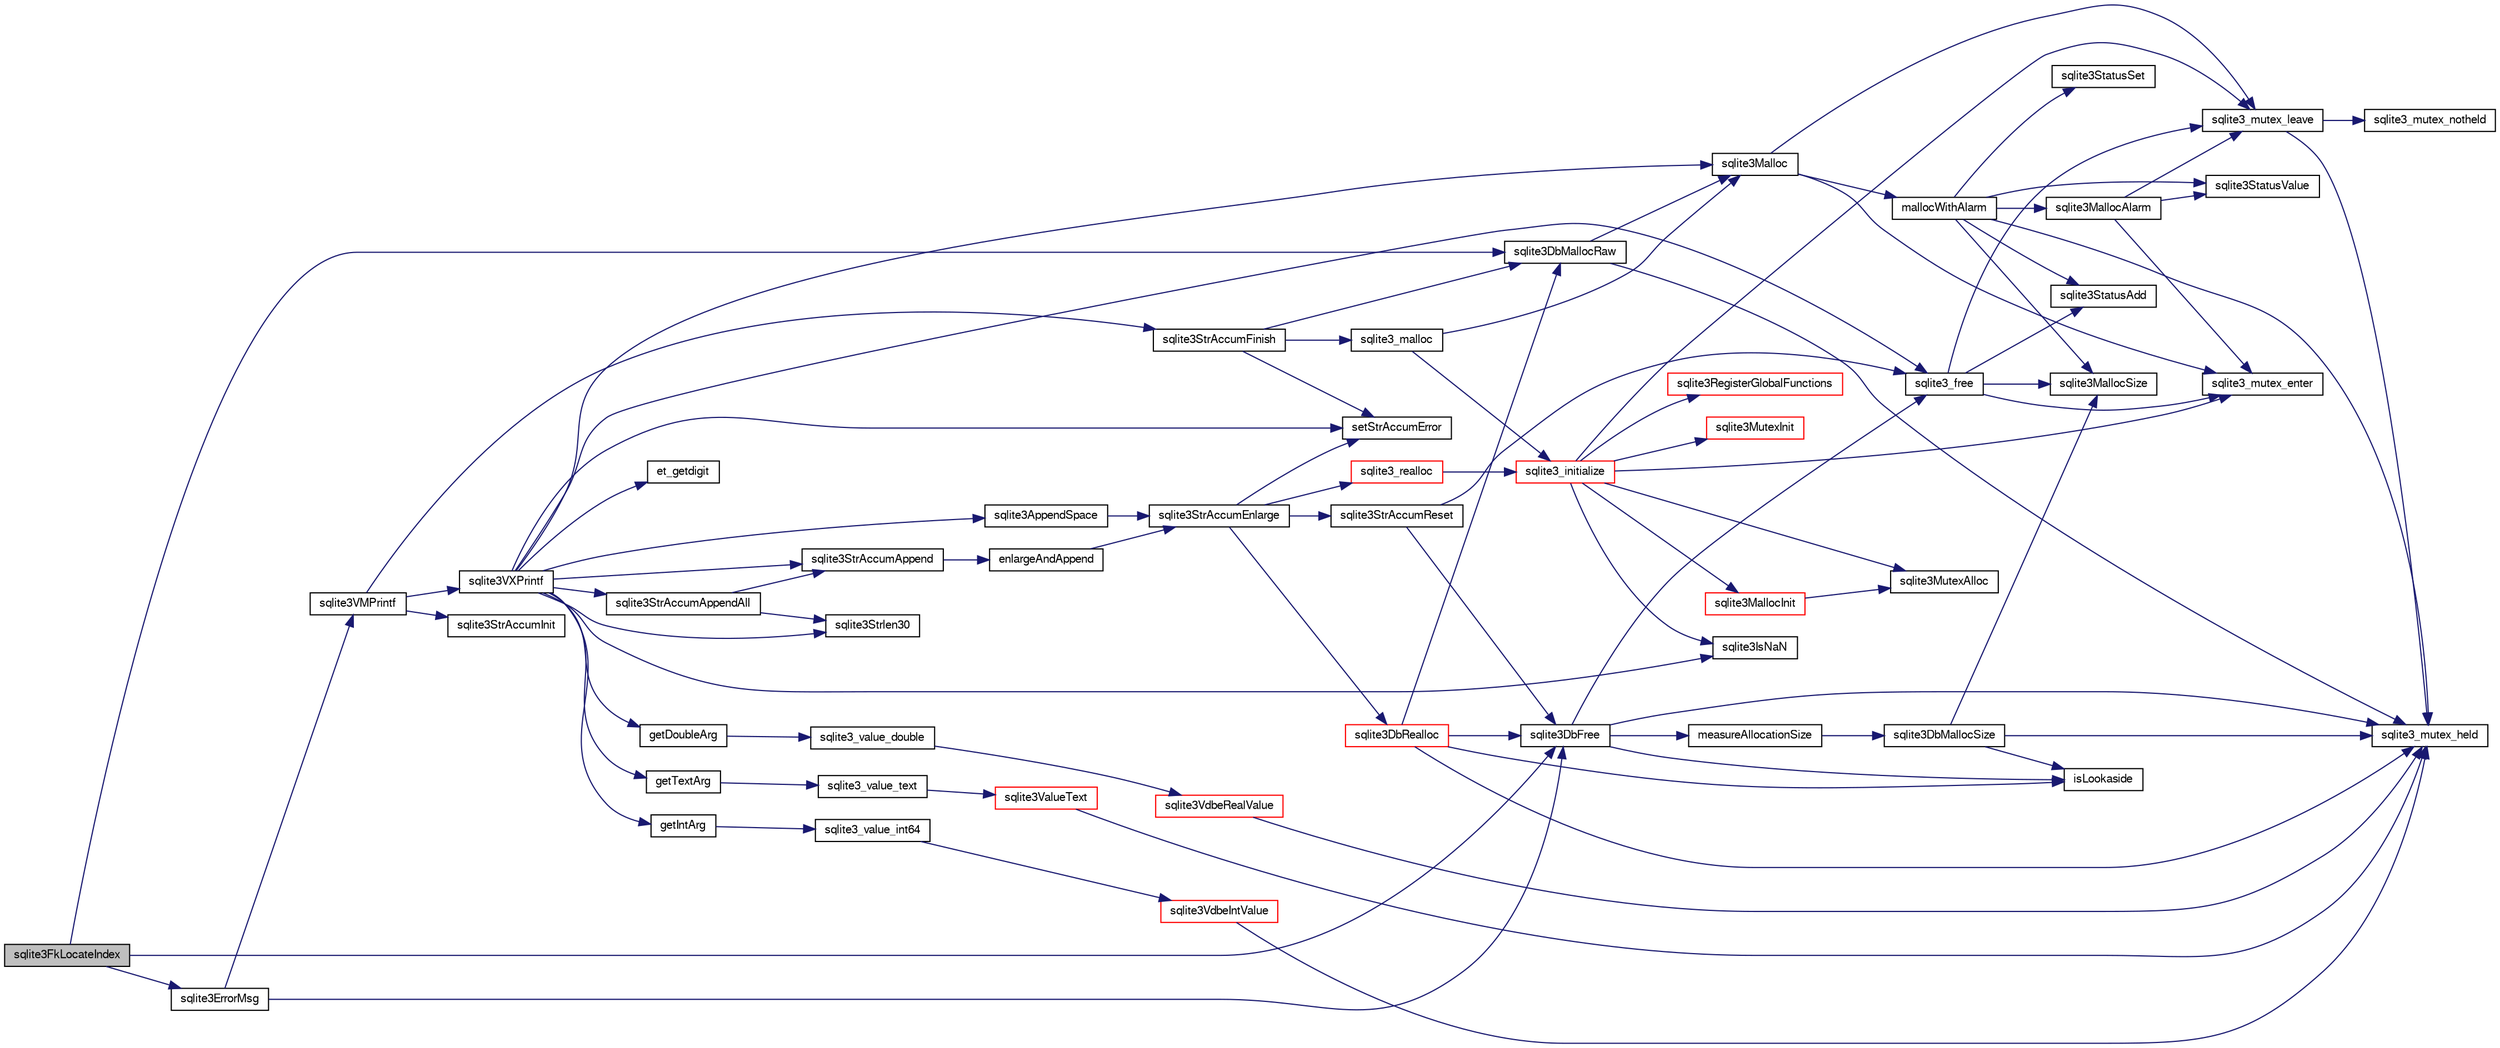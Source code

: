 digraph "sqlite3FkLocateIndex"
{
  edge [fontname="FreeSans",fontsize="10",labelfontname="FreeSans",labelfontsize="10"];
  node [fontname="FreeSans",fontsize="10",shape=record];
  rankdir="LR";
  Node549018 [label="sqlite3FkLocateIndex",height=0.2,width=0.4,color="black", fillcolor="grey75", style="filled", fontcolor="black"];
  Node549018 -> Node549019 [color="midnightblue",fontsize="10",style="solid",fontname="FreeSans"];
  Node549019 [label="sqlite3DbMallocRaw",height=0.2,width=0.4,color="black", fillcolor="white", style="filled",URL="$sqlite3_8c.html#abbe8be0cf7175e11ddc3e2218fad924e"];
  Node549019 -> Node549020 [color="midnightblue",fontsize="10",style="solid",fontname="FreeSans"];
  Node549020 [label="sqlite3_mutex_held",height=0.2,width=0.4,color="black", fillcolor="white", style="filled",URL="$sqlite3_8c.html#acf77da68932b6bc163c5e68547ecc3e7"];
  Node549019 -> Node549021 [color="midnightblue",fontsize="10",style="solid",fontname="FreeSans"];
  Node549021 [label="sqlite3Malloc",height=0.2,width=0.4,color="black", fillcolor="white", style="filled",URL="$sqlite3_8c.html#a361a2eaa846b1885f123abe46f5d8b2b"];
  Node549021 -> Node549022 [color="midnightblue",fontsize="10",style="solid",fontname="FreeSans"];
  Node549022 [label="sqlite3_mutex_enter",height=0.2,width=0.4,color="black", fillcolor="white", style="filled",URL="$sqlite3_8c.html#a1c12cde690bd89f104de5cbad12a6bf5"];
  Node549021 -> Node549023 [color="midnightblue",fontsize="10",style="solid",fontname="FreeSans"];
  Node549023 [label="mallocWithAlarm",height=0.2,width=0.4,color="black", fillcolor="white", style="filled",URL="$sqlite3_8c.html#ab070d5cf8e48ec8a6a43cf025d48598b"];
  Node549023 -> Node549020 [color="midnightblue",fontsize="10",style="solid",fontname="FreeSans"];
  Node549023 -> Node549024 [color="midnightblue",fontsize="10",style="solid",fontname="FreeSans"];
  Node549024 [label="sqlite3StatusSet",height=0.2,width=0.4,color="black", fillcolor="white", style="filled",URL="$sqlite3_8c.html#afec7586c01fcb5ea17dc9d7725a589d9"];
  Node549023 -> Node549025 [color="midnightblue",fontsize="10",style="solid",fontname="FreeSans"];
  Node549025 [label="sqlite3StatusValue",height=0.2,width=0.4,color="black", fillcolor="white", style="filled",URL="$sqlite3_8c.html#a30b8ac296c6e200c1fa57708d52c6ef6"];
  Node549023 -> Node549026 [color="midnightblue",fontsize="10",style="solid",fontname="FreeSans"];
  Node549026 [label="sqlite3MallocAlarm",height=0.2,width=0.4,color="black", fillcolor="white", style="filled",URL="$sqlite3_8c.html#ada66988e8471d1198f3219c062377508"];
  Node549026 -> Node549025 [color="midnightblue",fontsize="10",style="solid",fontname="FreeSans"];
  Node549026 -> Node549027 [color="midnightblue",fontsize="10",style="solid",fontname="FreeSans"];
  Node549027 [label="sqlite3_mutex_leave",height=0.2,width=0.4,color="black", fillcolor="white", style="filled",URL="$sqlite3_8c.html#a5838d235601dbd3c1fa993555c6bcc93"];
  Node549027 -> Node549020 [color="midnightblue",fontsize="10",style="solid",fontname="FreeSans"];
  Node549027 -> Node549028 [color="midnightblue",fontsize="10",style="solid",fontname="FreeSans"];
  Node549028 [label="sqlite3_mutex_notheld",height=0.2,width=0.4,color="black", fillcolor="white", style="filled",URL="$sqlite3_8c.html#a83967c837c1c000d3b5adcfaa688f5dc"];
  Node549026 -> Node549022 [color="midnightblue",fontsize="10",style="solid",fontname="FreeSans"];
  Node549023 -> Node549029 [color="midnightblue",fontsize="10",style="solid",fontname="FreeSans"];
  Node549029 [label="sqlite3MallocSize",height=0.2,width=0.4,color="black", fillcolor="white", style="filled",URL="$sqlite3_8c.html#acf5d2a5f35270bafb050bd2def576955"];
  Node549023 -> Node549030 [color="midnightblue",fontsize="10",style="solid",fontname="FreeSans"];
  Node549030 [label="sqlite3StatusAdd",height=0.2,width=0.4,color="black", fillcolor="white", style="filled",URL="$sqlite3_8c.html#afa029f93586aeab4cc85360905dae9cd"];
  Node549021 -> Node549027 [color="midnightblue",fontsize="10",style="solid",fontname="FreeSans"];
  Node549018 -> Node549031 [color="midnightblue",fontsize="10",style="solid",fontname="FreeSans"];
  Node549031 [label="sqlite3ErrorMsg",height=0.2,width=0.4,color="black", fillcolor="white", style="filled",URL="$sqlite3_8c.html#aee2798e173651adae0f9c85469f3457d"];
  Node549031 -> Node549032 [color="midnightblue",fontsize="10",style="solid",fontname="FreeSans"];
  Node549032 [label="sqlite3VMPrintf",height=0.2,width=0.4,color="black", fillcolor="white", style="filled",URL="$sqlite3_8c.html#a05535d0982ef06fbc2ee8195ebbae689"];
  Node549032 -> Node549033 [color="midnightblue",fontsize="10",style="solid",fontname="FreeSans"];
  Node549033 [label="sqlite3StrAccumInit",height=0.2,width=0.4,color="black", fillcolor="white", style="filled",URL="$sqlite3_8c.html#aabf95e113b9d54d519cd15a56215f560"];
  Node549032 -> Node549034 [color="midnightblue",fontsize="10",style="solid",fontname="FreeSans"];
  Node549034 [label="sqlite3VXPrintf",height=0.2,width=0.4,color="black", fillcolor="white", style="filled",URL="$sqlite3_8c.html#a63c25806c9bd4a2b76f9a0eb232c6bde"];
  Node549034 -> Node549035 [color="midnightblue",fontsize="10",style="solid",fontname="FreeSans"];
  Node549035 [label="sqlite3StrAccumAppend",height=0.2,width=0.4,color="black", fillcolor="white", style="filled",URL="$sqlite3_8c.html#a56664fa33def33c5a5245b623441d5e0"];
  Node549035 -> Node549036 [color="midnightblue",fontsize="10",style="solid",fontname="FreeSans"];
  Node549036 [label="enlargeAndAppend",height=0.2,width=0.4,color="black", fillcolor="white", style="filled",URL="$sqlite3_8c.html#a25b21e61dc0883d849890eaa8a18088a"];
  Node549036 -> Node549037 [color="midnightblue",fontsize="10",style="solid",fontname="FreeSans"];
  Node549037 [label="sqlite3StrAccumEnlarge",height=0.2,width=0.4,color="black", fillcolor="white", style="filled",URL="$sqlite3_8c.html#a38976500a97c69d65086eeccca82dd96"];
  Node549037 -> Node549038 [color="midnightblue",fontsize="10",style="solid",fontname="FreeSans"];
  Node549038 [label="setStrAccumError",height=0.2,width=0.4,color="black", fillcolor="white", style="filled",URL="$sqlite3_8c.html#a3dc479a1fc8ba1ab8edfe51f8a0b102c"];
  Node549037 -> Node549039 [color="midnightblue",fontsize="10",style="solid",fontname="FreeSans"];
  Node549039 [label="sqlite3StrAccumReset",height=0.2,width=0.4,color="black", fillcolor="white", style="filled",URL="$sqlite3_8c.html#ad7e70f4ec9d2fa3a63a371e2c7c555d8"];
  Node549039 -> Node549040 [color="midnightblue",fontsize="10",style="solid",fontname="FreeSans"];
  Node549040 [label="sqlite3DbFree",height=0.2,width=0.4,color="black", fillcolor="white", style="filled",URL="$sqlite3_8c.html#ac70ab821a6607b4a1b909582dc37a069"];
  Node549040 -> Node549020 [color="midnightblue",fontsize="10",style="solid",fontname="FreeSans"];
  Node549040 -> Node549041 [color="midnightblue",fontsize="10",style="solid",fontname="FreeSans"];
  Node549041 [label="measureAllocationSize",height=0.2,width=0.4,color="black", fillcolor="white", style="filled",URL="$sqlite3_8c.html#a45731e644a22fdb756e2b6337224217a"];
  Node549041 -> Node549042 [color="midnightblue",fontsize="10",style="solid",fontname="FreeSans"];
  Node549042 [label="sqlite3DbMallocSize",height=0.2,width=0.4,color="black", fillcolor="white", style="filled",URL="$sqlite3_8c.html#aa397e5a8a03495203a0767abf0a71f86"];
  Node549042 -> Node549029 [color="midnightblue",fontsize="10",style="solid",fontname="FreeSans"];
  Node549042 -> Node549020 [color="midnightblue",fontsize="10",style="solid",fontname="FreeSans"];
  Node549042 -> Node549043 [color="midnightblue",fontsize="10",style="solid",fontname="FreeSans"];
  Node549043 [label="isLookaside",height=0.2,width=0.4,color="black", fillcolor="white", style="filled",URL="$sqlite3_8c.html#a770fa05ff9717b75e16f4d968a77b897"];
  Node549040 -> Node549043 [color="midnightblue",fontsize="10",style="solid",fontname="FreeSans"];
  Node549040 -> Node549044 [color="midnightblue",fontsize="10",style="solid",fontname="FreeSans"];
  Node549044 [label="sqlite3_free",height=0.2,width=0.4,color="black", fillcolor="white", style="filled",URL="$sqlite3_8c.html#a6552349e36a8a691af5487999ab09519"];
  Node549044 -> Node549022 [color="midnightblue",fontsize="10",style="solid",fontname="FreeSans"];
  Node549044 -> Node549030 [color="midnightblue",fontsize="10",style="solid",fontname="FreeSans"];
  Node549044 -> Node549029 [color="midnightblue",fontsize="10",style="solid",fontname="FreeSans"];
  Node549044 -> Node549027 [color="midnightblue",fontsize="10",style="solid",fontname="FreeSans"];
  Node549039 -> Node549044 [color="midnightblue",fontsize="10",style="solid",fontname="FreeSans"];
  Node549037 -> Node549045 [color="midnightblue",fontsize="10",style="solid",fontname="FreeSans"];
  Node549045 [label="sqlite3DbRealloc",height=0.2,width=0.4,color="red", fillcolor="white", style="filled",URL="$sqlite3_8c.html#ae028f4902a9d29bcaf310ff289ee87dc"];
  Node549045 -> Node549020 [color="midnightblue",fontsize="10",style="solid",fontname="FreeSans"];
  Node549045 -> Node549019 [color="midnightblue",fontsize="10",style="solid",fontname="FreeSans"];
  Node549045 -> Node549043 [color="midnightblue",fontsize="10",style="solid",fontname="FreeSans"];
  Node549045 -> Node549040 [color="midnightblue",fontsize="10",style="solid",fontname="FreeSans"];
  Node549037 -> Node549222 [color="midnightblue",fontsize="10",style="solid",fontname="FreeSans"];
  Node549222 [label="sqlite3_realloc",height=0.2,width=0.4,color="red", fillcolor="white", style="filled",URL="$sqlite3_8c.html#a822d9e42f6ab4b2ec803f311aeb9618d"];
  Node549222 -> Node549047 [color="midnightblue",fontsize="10",style="solid",fontname="FreeSans"];
  Node549047 [label="sqlite3_initialize",height=0.2,width=0.4,color="red", fillcolor="white", style="filled",URL="$sqlite3_8c.html#ab0c0ee2d5d4cf8b28e9572296a8861df"];
  Node549047 -> Node549048 [color="midnightblue",fontsize="10",style="solid",fontname="FreeSans"];
  Node549048 [label="sqlite3MutexInit",height=0.2,width=0.4,color="red", fillcolor="white", style="filled",URL="$sqlite3_8c.html#a7906afcdd1cdb3d0007eb932398a1158"];
  Node549047 -> Node549066 [color="midnightblue",fontsize="10",style="solid",fontname="FreeSans"];
  Node549066 [label="sqlite3MutexAlloc",height=0.2,width=0.4,color="black", fillcolor="white", style="filled",URL="$sqlite3_8c.html#a0e3f432ee581f6876b590e7ad7e84e19"];
  Node549047 -> Node549022 [color="midnightblue",fontsize="10",style="solid",fontname="FreeSans"];
  Node549047 -> Node549067 [color="midnightblue",fontsize="10",style="solid",fontname="FreeSans"];
  Node549067 [label="sqlite3MallocInit",height=0.2,width=0.4,color="red", fillcolor="white", style="filled",URL="$sqlite3_8c.html#a9e06f9e7cad0d83ce80ab493c9533552"];
  Node549067 -> Node549066 [color="midnightblue",fontsize="10",style="solid",fontname="FreeSans"];
  Node549047 -> Node549027 [color="midnightblue",fontsize="10",style="solid",fontname="FreeSans"];
  Node549047 -> Node549110 [color="midnightblue",fontsize="10",style="solid",fontname="FreeSans"];
  Node549110 [label="sqlite3RegisterGlobalFunctions",height=0.2,width=0.4,color="red", fillcolor="white", style="filled",URL="$sqlite3_8c.html#a9f75bd111010f29e1b8d74344473c4ec"];
  Node549047 -> Node549190 [color="midnightblue",fontsize="10",style="solid",fontname="FreeSans"];
  Node549190 [label="sqlite3IsNaN",height=0.2,width=0.4,color="black", fillcolor="white", style="filled",URL="$sqlite3_8c.html#aed4d78203877c3486765ccbc7feebb50"];
  Node549034 -> Node549296 [color="midnightblue",fontsize="10",style="solid",fontname="FreeSans"];
  Node549296 [label="getIntArg",height=0.2,width=0.4,color="black", fillcolor="white", style="filled",URL="$sqlite3_8c.html#abff258963dbd9205fb299851a64c67be"];
  Node549296 -> Node549181 [color="midnightblue",fontsize="10",style="solid",fontname="FreeSans"];
  Node549181 [label="sqlite3_value_int64",height=0.2,width=0.4,color="black", fillcolor="white", style="filled",URL="$sqlite3_8c.html#ab38d8627f4750672e72712df0b709e0d"];
  Node549181 -> Node549169 [color="midnightblue",fontsize="10",style="solid",fontname="FreeSans"];
  Node549169 [label="sqlite3VdbeIntValue",height=0.2,width=0.4,color="red", fillcolor="white", style="filled",URL="$sqlite3_8c.html#a3dc28e3bfdbecf81633c3697a3aacd45"];
  Node549169 -> Node549020 [color="midnightblue",fontsize="10",style="solid",fontname="FreeSans"];
  Node549034 -> Node549021 [color="midnightblue",fontsize="10",style="solid",fontname="FreeSans"];
  Node549034 -> Node549038 [color="midnightblue",fontsize="10",style="solid",fontname="FreeSans"];
  Node549034 -> Node549297 [color="midnightblue",fontsize="10",style="solid",fontname="FreeSans"];
  Node549297 [label="getDoubleArg",height=0.2,width=0.4,color="black", fillcolor="white", style="filled",URL="$sqlite3_8c.html#a1cf25120072c85bd261983b24c12c3d9"];
  Node549297 -> Node549185 [color="midnightblue",fontsize="10",style="solid",fontname="FreeSans"];
  Node549185 [label="sqlite3_value_double",height=0.2,width=0.4,color="black", fillcolor="white", style="filled",URL="$sqlite3_8c.html#a3e50c1a2dd484a8b6911c9d163816b88"];
  Node549185 -> Node549186 [color="midnightblue",fontsize="10",style="solid",fontname="FreeSans"];
  Node549186 [label="sqlite3VdbeRealValue",height=0.2,width=0.4,color="red", fillcolor="white", style="filled",URL="$sqlite3_8c.html#a5bf943a4f9a5516911b3bc610e3d64e0"];
  Node549186 -> Node549020 [color="midnightblue",fontsize="10",style="solid",fontname="FreeSans"];
  Node549034 -> Node549190 [color="midnightblue",fontsize="10",style="solid",fontname="FreeSans"];
  Node549034 -> Node549108 [color="midnightblue",fontsize="10",style="solid",fontname="FreeSans"];
  Node549108 [label="sqlite3Strlen30",height=0.2,width=0.4,color="black", fillcolor="white", style="filled",URL="$sqlite3_8c.html#a3dcd80ba41f1a308193dee74857b62a7"];
  Node549034 -> Node549298 [color="midnightblue",fontsize="10",style="solid",fontname="FreeSans"];
  Node549298 [label="et_getdigit",height=0.2,width=0.4,color="black", fillcolor="white", style="filled",URL="$sqlite3_8c.html#a40c5a308749ad07cc2397a53e081bff0"];
  Node549034 -> Node549299 [color="midnightblue",fontsize="10",style="solid",fontname="FreeSans"];
  Node549299 [label="getTextArg",height=0.2,width=0.4,color="black", fillcolor="white", style="filled",URL="$sqlite3_8c.html#afbb41850423ef20071cefaab0431e04d"];
  Node549299 -> Node549113 [color="midnightblue",fontsize="10",style="solid",fontname="FreeSans"];
  Node549113 [label="sqlite3_value_text",height=0.2,width=0.4,color="black", fillcolor="white", style="filled",URL="$sqlite3_8c.html#aef2ace3239e6dd59c74110faa70f8171"];
  Node549113 -> Node549114 [color="midnightblue",fontsize="10",style="solid",fontname="FreeSans"];
  Node549114 [label="sqlite3ValueText",height=0.2,width=0.4,color="red", fillcolor="white", style="filled",URL="$sqlite3_8c.html#ad567a94e52d1adf81f4857fdba00a59b"];
  Node549114 -> Node549020 [color="midnightblue",fontsize="10",style="solid",fontname="FreeSans"];
  Node549034 -> Node549300 [color="midnightblue",fontsize="10",style="solid",fontname="FreeSans"];
  Node549300 [label="sqlite3StrAccumAppendAll",height=0.2,width=0.4,color="black", fillcolor="white", style="filled",URL="$sqlite3_8c.html#acaf8f3e4f99a3c3a4a77e9c987547289"];
  Node549300 -> Node549035 [color="midnightblue",fontsize="10",style="solid",fontname="FreeSans"];
  Node549300 -> Node549108 [color="midnightblue",fontsize="10",style="solid",fontname="FreeSans"];
  Node549034 -> Node549301 [color="midnightblue",fontsize="10",style="solid",fontname="FreeSans"];
  Node549301 [label="sqlite3AppendSpace",height=0.2,width=0.4,color="black", fillcolor="white", style="filled",URL="$sqlite3_8c.html#aefd38a5afc0020d4a93855c3ee7c63a8"];
  Node549301 -> Node549037 [color="midnightblue",fontsize="10",style="solid",fontname="FreeSans"];
  Node549034 -> Node549044 [color="midnightblue",fontsize="10",style="solid",fontname="FreeSans"];
  Node549032 -> Node549072 [color="midnightblue",fontsize="10",style="solid",fontname="FreeSans"];
  Node549072 [label="sqlite3StrAccumFinish",height=0.2,width=0.4,color="black", fillcolor="white", style="filled",URL="$sqlite3_8c.html#adb7f26b10ac1b847db6f000ef4c2e2ba"];
  Node549072 -> Node549019 [color="midnightblue",fontsize="10",style="solid",fontname="FreeSans"];
  Node549072 -> Node549073 [color="midnightblue",fontsize="10",style="solid",fontname="FreeSans"];
  Node549073 [label="sqlite3_malloc",height=0.2,width=0.4,color="black", fillcolor="white", style="filled",URL="$sqlite3_8c.html#ac79dba55fc32b6a840cf5a9769bce7cd"];
  Node549073 -> Node549047 [color="midnightblue",fontsize="10",style="solid",fontname="FreeSans"];
  Node549073 -> Node549021 [color="midnightblue",fontsize="10",style="solid",fontname="FreeSans"];
  Node549072 -> Node549038 [color="midnightblue",fontsize="10",style="solid",fontname="FreeSans"];
  Node549031 -> Node549040 [color="midnightblue",fontsize="10",style="solid",fontname="FreeSans"];
  Node549018 -> Node549040 [color="midnightblue",fontsize="10",style="solid",fontname="FreeSans"];
}
